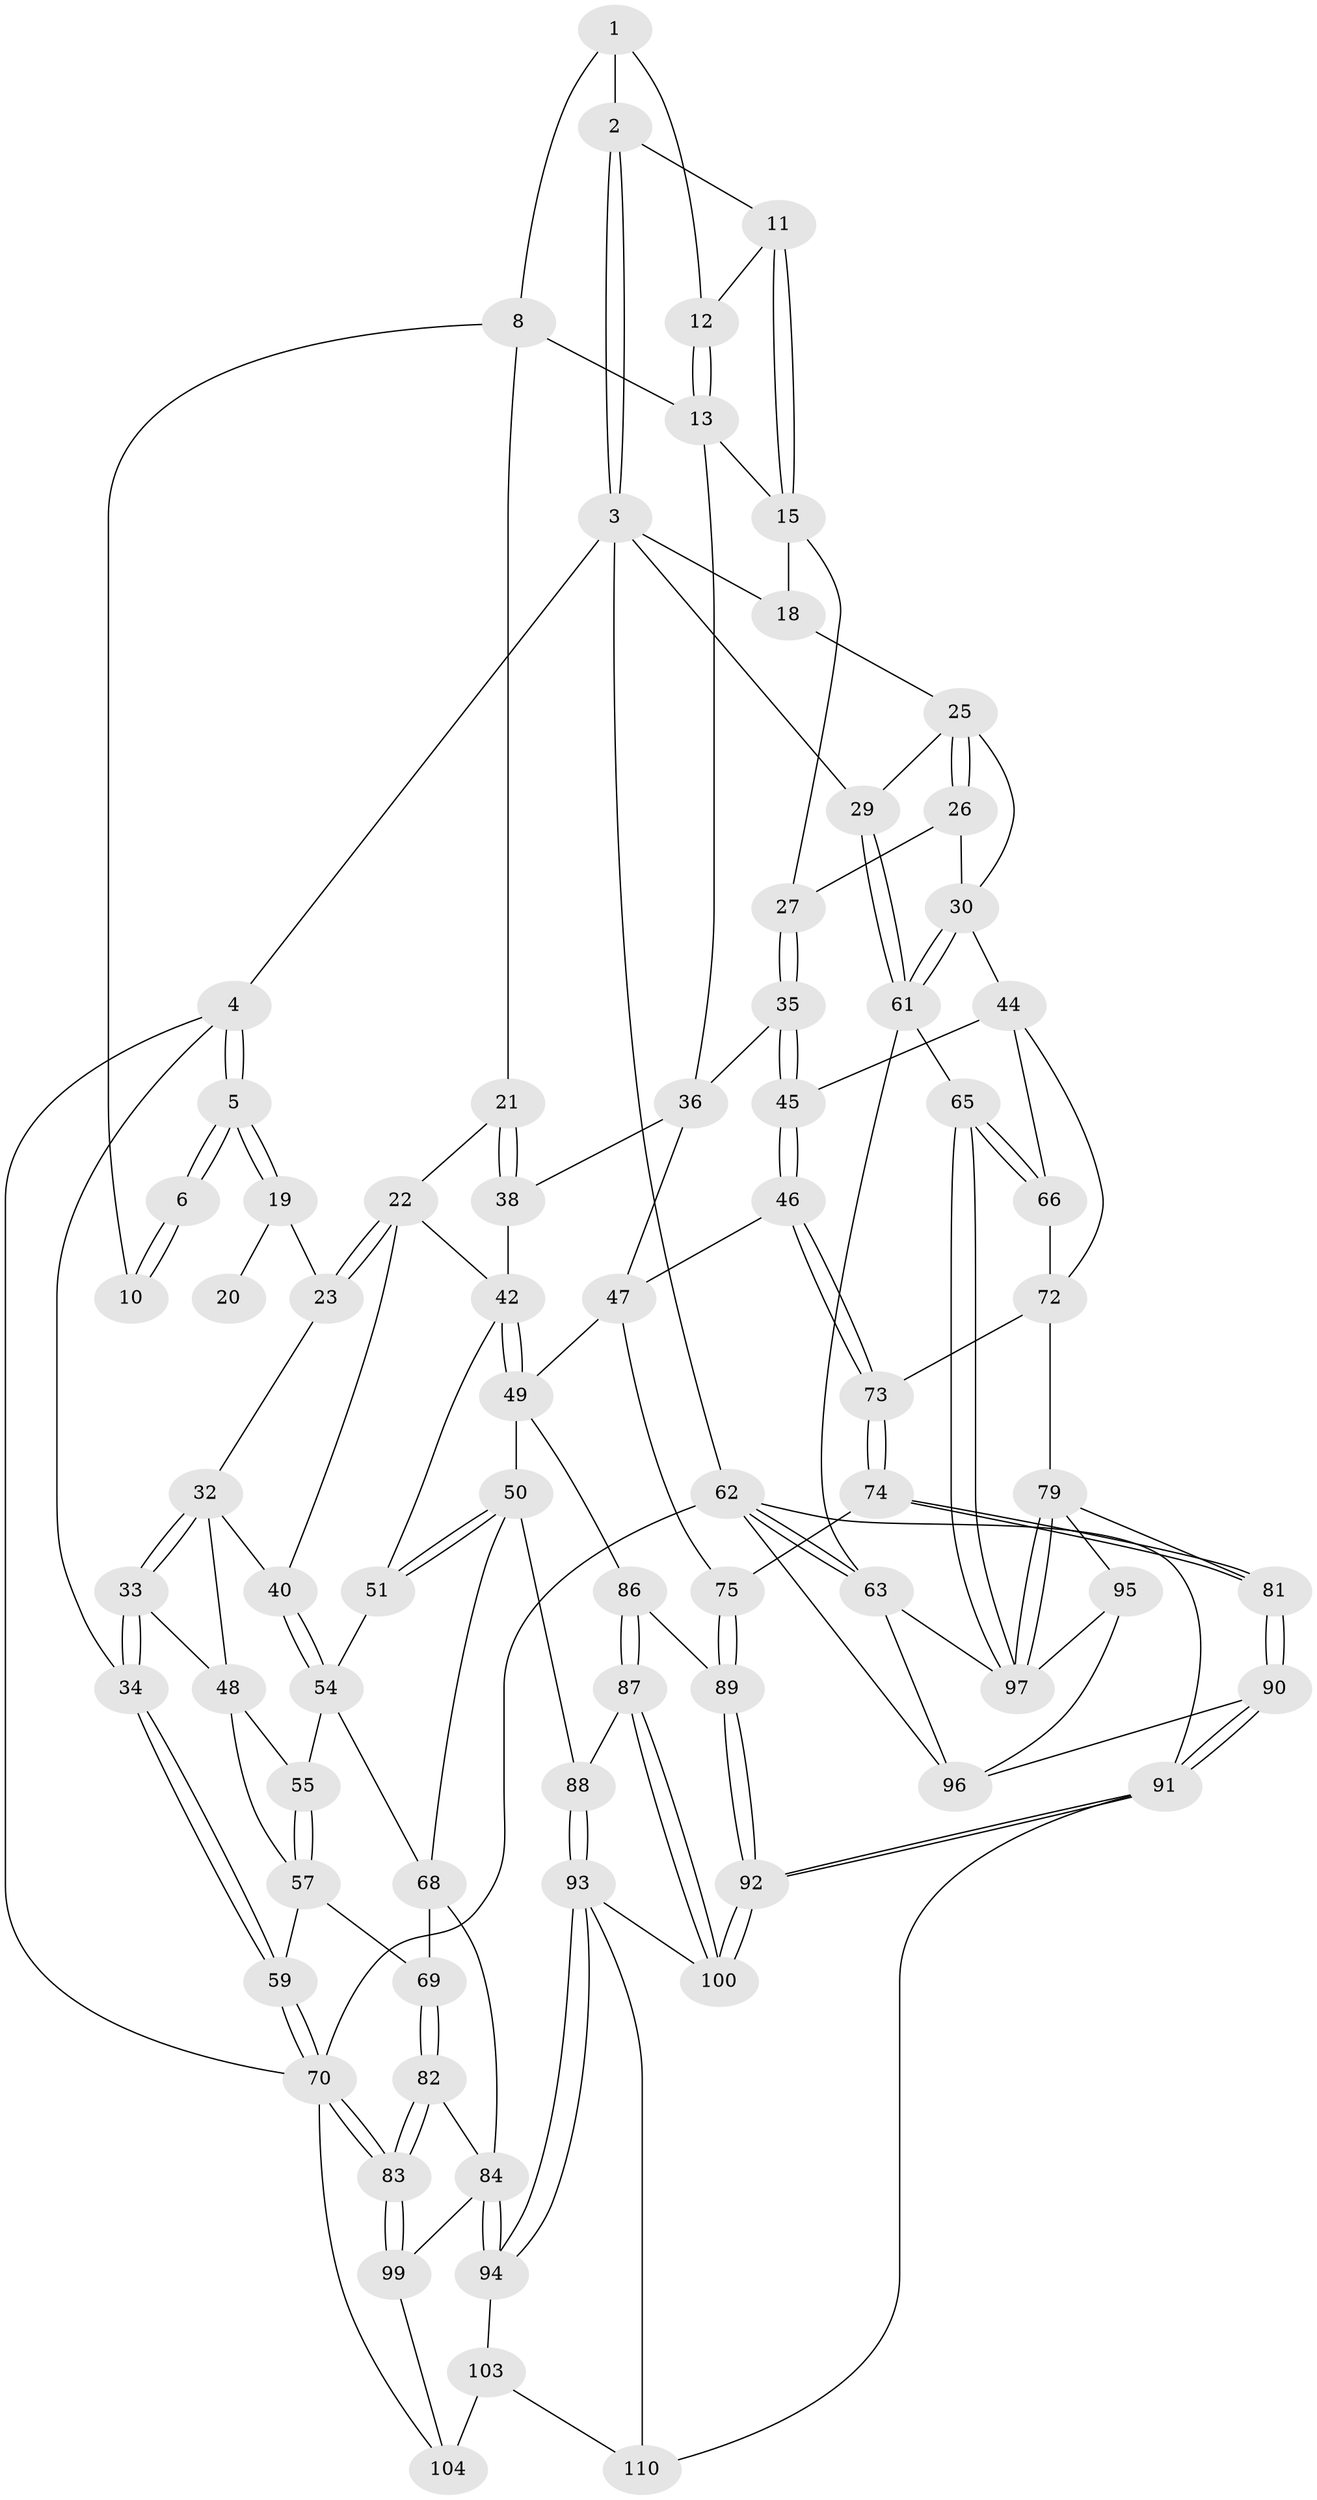 // Generated by graph-tools (version 1.1) at 2025/24/03/03/25 07:24:36]
// undirected, 77 vertices, 175 edges
graph export_dot {
graph [start="1"]
  node [color=gray90,style=filled];
  1 [pos="+0.6240578590510755+0",super="+7"];
  2 [pos="+0.9810802875648063+0"];
  3 [pos="+1+0",super="+17"];
  4 [pos="+0+0"];
  5 [pos="+0+0"];
  6 [pos="+0.4284514091877204+0"];
  8 [pos="+0.4431267887217961+0.19105216316297952",super="+9"];
  10 [pos="+0.3139484442591708+0.1282123090979121"];
  11 [pos="+0.8677948101383072+0.13901473141929802"];
  12 [pos="+0.6726508271836742+0.0036368540746526093"];
  13 [pos="+0.6929430900581838+0.18175203768724735",super="+14"];
  15 [pos="+0.8702548110297899+0.15608201648775477",super="+16"];
  18 [pos="+0.9122919039486439+0.1791642067217668"];
  19 [pos="+0+0",super="+24"];
  20 [pos="+0.30526497635508887+0.12625352136195683"];
  21 [pos="+0.39096042497340466+0.2558681421902682"];
  22 [pos="+0.3318482351504849+0.31080005016082524",super="+39"];
  23 [pos="+0.15412321962001857+0.2497764081623474"];
  25 [pos="+0.91760623644323+0.1985224708000616",super="+28"];
  26 [pos="+0.853075470186155+0.34537746218837606"];
  27 [pos="+0.7816049197493714+0.2936843242247943"];
  29 [pos="+1+0.23308299434997684"];
  30 [pos="+1+0.40646015953305603",super="+31"];
  32 [pos="+0.12816139840095697+0.2772846212988442",super="+41"];
  33 [pos="+0+0.33885650343742996"];
  34 [pos="+0+0.3168109244240757"];
  35 [pos="+0.6802052414716587+0.37470386339360234"];
  36 [pos="+0.6105744777753821+0.33037091995652046",super="+37"];
  38 [pos="+0.5035740303733+0.4192073030655204"];
  40 [pos="+0.278897924563432+0.4352123997973405"];
  42 [pos="+0.49497369671962865+0.4250945785417426",super="+43"];
  44 [pos="+0.8998597448658755+0.4435135733082599",super="+67"];
  45 [pos="+0.7217667188425918+0.5286777574093143"];
  46 [pos="+0.7165880098242569+0.536211472200652"];
  47 [pos="+0.5753996691911972+0.5029169511318807",super="+52"];
  48 [pos="+0.08816225318436303+0.44423180484940894",super="+56"];
  49 [pos="+0.4280329959004943+0.6292722005819568",super="+53"];
  50 [pos="+0.4042439196291872+0.6266503898562442",super="+76"];
  51 [pos="+0.37256944509439693+0.5885630247461282"];
  54 [pos="+0.28172684064710274+0.493560095257973",super="+60"];
  55 [pos="+0.27065118190838944+0.4971048116421159"];
  57 [pos="+0.10241297343299405+0.5636258245816497",super="+58"];
  59 [pos="+0+0.6468519472760371"];
  61 [pos="+1+0.4035526073887341",super="+64"];
  62 [pos="+1+1",super="+106"];
  63 [pos="+1+0.8662711148975161",super="+101"];
  65 [pos="+1+0.7697211541963853"];
  66 [pos="+1+0.7339419926494304"];
  68 [pos="+0.19238716439278675+0.6492445377426377",super="+77"];
  69 [pos="+0.10480479176801966+0.6245260975945066"];
  70 [pos="+0+0.8007713775987448",super="+71"];
  72 [pos="+0.8430134735205084+0.6555657322343724",super="+78"];
  73 [pos="+0.7168635270456121+0.5681877811172783"];
  74 [pos="+0.6796850798463181+0.6473372532781176"];
  75 [pos="+0.6143032181698947+0.6758826097579206"];
  79 [pos="+0.8409278928079816+0.7240689935889927",super="+80"];
  81 [pos="+0.6998319669341697+0.690860003327036"];
  82 [pos="+0.10331313269367448+0.7027761187898703"];
  83 [pos="+0+0.8124462807281311"];
  84 [pos="+0.2132210234426457+0.8047385206946127",super="+85"];
  86 [pos="+0.473151374339976+0.7249117563886864"];
  87 [pos="+0.42720285965624566+0.8601474039875755"];
  88 [pos="+0.37151110853883706+0.6732512179185691"];
  89 [pos="+0.5723777316343156+0.7879000275496456"];
  90 [pos="+0.6856253899164687+0.8534272598953412"];
  91 [pos="+0.5963260961199864+0.9547907880502852",super="+107"];
  92 [pos="+0.5925758719438093+0.950371297020404"];
  93 [pos="+0.2603099979070248+0.8708672701984538",super="+108"];
  94 [pos="+0.257182038574839+0.8694721955320536"];
  95 [pos="+0.7739127451041239+0.8202431276204423"];
  96 [pos="+0.7678907244814899+0.8236816518839607",super="+102"];
  97 [pos="+0.87045021376328+0.8104873402755391",super="+98"];
  99 [pos="+0+0.8204213290789949"];
  100 [pos="+0.42659468584714366+0.8665608532335125"];
  103 [pos="+0.14928504552615018+0.9116918370976311",super="+109"];
  104 [pos="+0.0905816946180258+0.8928590142912459",super="+105"];
  110 [pos="+0.30633139308586865+1"];
  1 -- 2;
  1 -- 8;
  1 -- 12;
  2 -- 3;
  2 -- 3;
  2 -- 11;
  3 -- 4;
  3 -- 62;
  3 -- 18;
  3 -- 29;
  4 -- 5;
  4 -- 5;
  4 -- 34;
  4 -- 70;
  5 -- 6;
  5 -- 6;
  5 -- 19;
  5 -- 19;
  6 -- 10;
  6 -- 10;
  8 -- 10;
  8 -- 21;
  8 -- 13;
  11 -- 12;
  11 -- 15;
  11 -- 15;
  12 -- 13;
  12 -- 13;
  13 -- 15;
  13 -- 36;
  15 -- 18;
  15 -- 27;
  18 -- 25;
  19 -- 20 [weight=2];
  19 -- 23;
  21 -- 22;
  21 -- 38;
  21 -- 38;
  22 -- 23;
  22 -- 23;
  22 -- 40;
  22 -- 42;
  23 -- 32;
  25 -- 26;
  25 -- 26;
  25 -- 29;
  25 -- 30;
  26 -- 27;
  26 -- 30;
  27 -- 35;
  27 -- 35;
  29 -- 61;
  29 -- 61;
  30 -- 61;
  30 -- 61;
  30 -- 44;
  32 -- 33;
  32 -- 33;
  32 -- 40;
  32 -- 48;
  33 -- 34;
  33 -- 34;
  33 -- 48;
  34 -- 59;
  34 -- 59;
  35 -- 36;
  35 -- 45;
  35 -- 45;
  36 -- 38;
  36 -- 47;
  38 -- 42;
  40 -- 54;
  40 -- 54;
  42 -- 49;
  42 -- 49;
  42 -- 51;
  44 -- 45;
  44 -- 72;
  44 -- 66;
  45 -- 46;
  45 -- 46;
  46 -- 47;
  46 -- 73;
  46 -- 73;
  47 -- 75;
  47 -- 49;
  48 -- 57;
  48 -- 55;
  49 -- 50;
  49 -- 86;
  50 -- 51;
  50 -- 51;
  50 -- 88;
  50 -- 68;
  51 -- 54;
  54 -- 55;
  54 -- 68;
  55 -- 57;
  55 -- 57;
  57 -- 59;
  57 -- 69;
  59 -- 70;
  59 -- 70;
  61 -- 65;
  61 -- 63;
  62 -- 63;
  62 -- 63;
  62 -- 96;
  62 -- 91;
  62 -- 70;
  63 -- 96;
  63 -- 97;
  65 -- 66;
  65 -- 66;
  65 -- 97;
  65 -- 97;
  66 -- 72;
  68 -- 69;
  68 -- 84;
  69 -- 82;
  69 -- 82;
  70 -- 83;
  70 -- 83;
  70 -- 104;
  72 -- 73;
  72 -- 79;
  73 -- 74;
  73 -- 74;
  74 -- 75;
  74 -- 81;
  74 -- 81;
  75 -- 89;
  75 -- 89;
  79 -- 97;
  79 -- 97;
  79 -- 81;
  79 -- 95;
  81 -- 90;
  81 -- 90;
  82 -- 83;
  82 -- 83;
  82 -- 84;
  83 -- 99;
  83 -- 99;
  84 -- 94;
  84 -- 94;
  84 -- 99;
  86 -- 87;
  86 -- 87;
  86 -- 89;
  87 -- 88;
  87 -- 100;
  87 -- 100;
  88 -- 93;
  88 -- 93;
  89 -- 92;
  89 -- 92;
  90 -- 91;
  90 -- 91;
  90 -- 96;
  91 -- 92;
  91 -- 92;
  91 -- 110;
  92 -- 100;
  92 -- 100;
  93 -- 94;
  93 -- 94;
  93 -- 100;
  93 -- 110;
  94 -- 103;
  95 -- 96;
  95 -- 97;
  99 -- 104;
  103 -- 104 [weight=2];
  103 -- 110;
}
